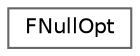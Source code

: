 digraph "Graphical Class Hierarchy"
{
 // INTERACTIVE_SVG=YES
 // LATEX_PDF_SIZE
  bgcolor="transparent";
  edge [fontname=Helvetica,fontsize=10,labelfontname=Helvetica,labelfontsize=10];
  node [fontname=Helvetica,fontsize=10,shape=box,height=0.2,width=0.4];
  rankdir="LR";
  Node0 [id="Node000000",label="FNullOpt",height=0.2,width=0.4,color="grey40", fillcolor="white", style="filled",URL="$de/dc8/structFNullOpt.html",tooltip=" "];
}
